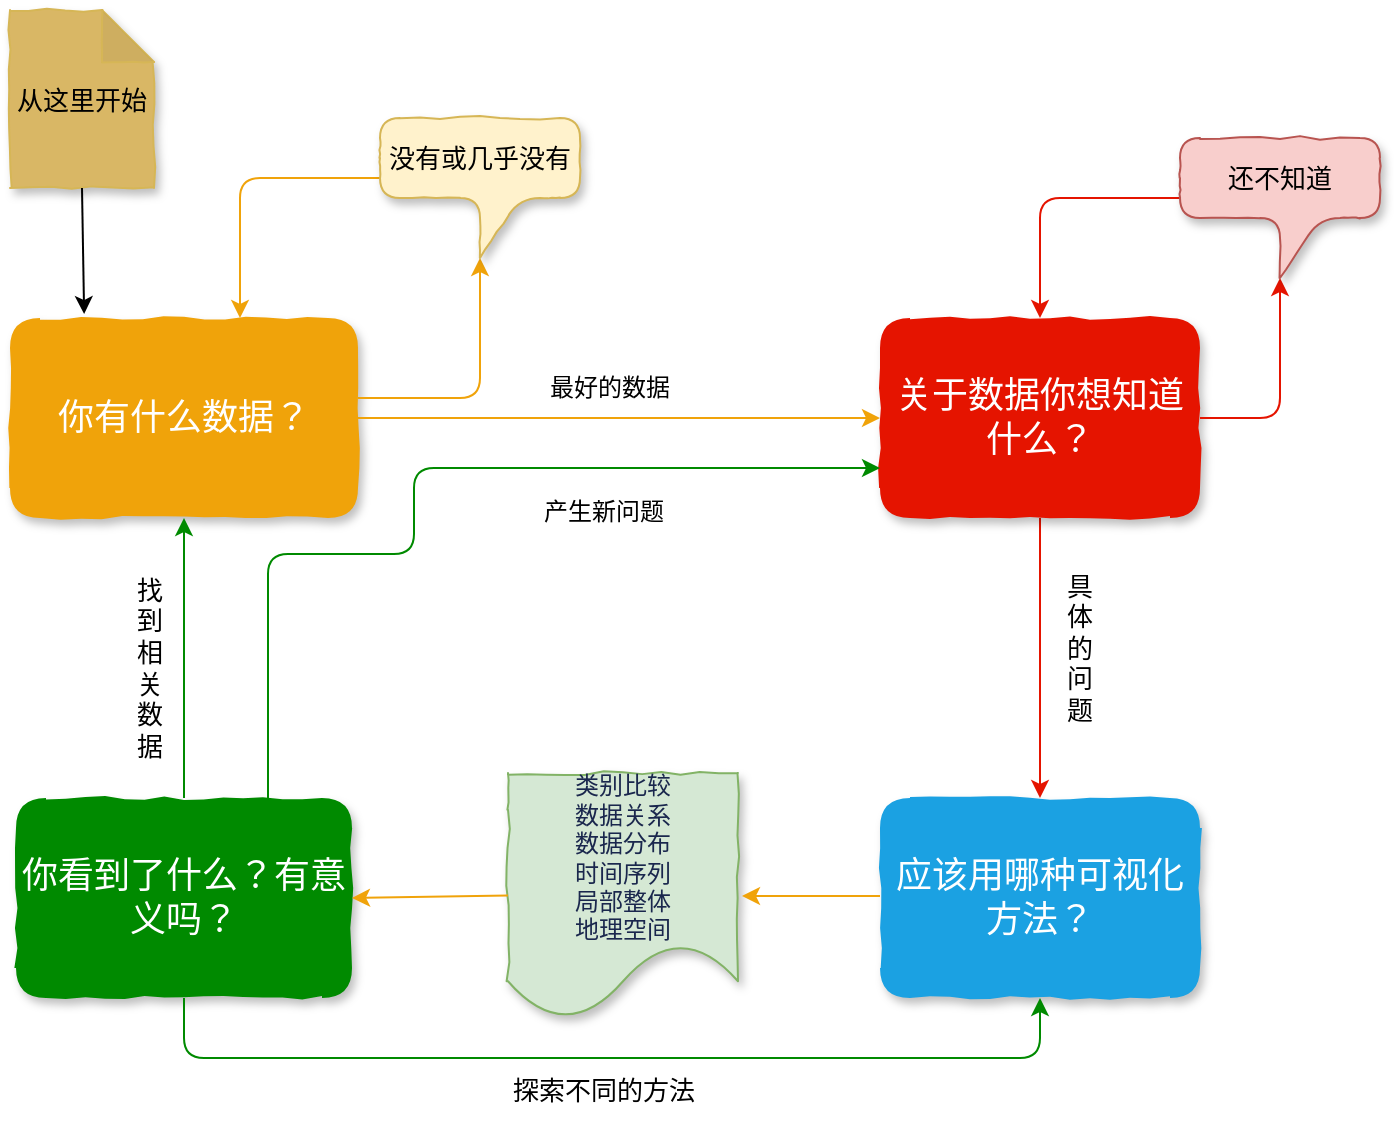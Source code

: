 <mxfile version="13.0.3" type="device"><diagram id="C5RBs43oDa-KdzZeNtuy" name="Page-1"><mxGraphModel dx="1106" dy="931" grid="0" gridSize="10" guides="1" tooltips="1" connect="1" arrows="1" fold="1" page="1" pageScale="1" pageWidth="1169" pageHeight="827" math="0" shadow="0"><root><mxCell id="WIyWlLk6GJQsqaUBKTNV-0"/><mxCell id="WIyWlLk6GJQsqaUBKTNV-1" parent="WIyWlLk6GJQsqaUBKTNV-0"/><mxCell id="WIyWlLk6GJQsqaUBKTNV-3" value="&lt;font color=&quot;#ffffff&quot; style=&quot;font-size: 18px&quot;&gt;你有什么数据？&lt;/font&gt;" style="rounded=1;whiteSpace=wrap;html=1;fontSize=12;glass=0;strokeWidth=1;shadow=1;comic=1;fillColor=#f0a30a;strokeColor=none;fontColor=#ffffff;" parent="WIyWlLk6GJQsqaUBKTNV-1" vertex="1"><mxGeometry x="125" y="310" width="174" height="100" as="geometry"/></mxCell><mxCell id="A_qm_WyWDqRr-usjGoO0-11" value="" style="edgeStyle=orthogonalEdgeStyle;rounded=0;orthogonalLoop=1;jettySize=auto;html=1;strokeColor=#E51400;" parent="WIyWlLk6GJQsqaUBKTNV-1" source="A_qm_WyWDqRr-usjGoO0-3" target="A_qm_WyWDqRr-usjGoO0-10" edge="1"><mxGeometry relative="1" as="geometry"/></mxCell><mxCell id="A_qm_WyWDqRr-usjGoO0-3" value="&lt;font color=&quot;#ffffff&quot; style=&quot;font-size: 18px&quot;&gt;关于数据你想知道什么？&lt;/font&gt;" style="rounded=1;whiteSpace=wrap;html=1;fontSize=12;glass=0;strokeWidth=1;shadow=1;comic=1;fillColor=#e51400;strokeColor=none;fontColor=#ffffff;" parent="WIyWlLk6GJQsqaUBKTNV-1" vertex="1"><mxGeometry x="560" y="310" width="160" height="100" as="geometry"/></mxCell><mxCell id="A_qm_WyWDqRr-usjGoO0-10" value="&lt;font color=&quot;#ffffff&quot; style=&quot;font-size: 18px&quot;&gt;应该用哪种可视化方法？&lt;/font&gt;" style="rounded=1;whiteSpace=wrap;html=1;fontSize=12;glass=0;strokeWidth=1;shadow=1;comic=1;fillColor=#1ba1e2;strokeColor=none;fontColor=#ffffff;" parent="WIyWlLk6GJQsqaUBKTNV-1" vertex="1"><mxGeometry x="560" y="550" width="160" height="100" as="geometry"/></mxCell><mxCell id="A_qm_WyWDqRr-usjGoO0-4" value="&lt;font color=&quot;#ffffff&quot; style=&quot;font-size: 18px&quot;&gt;你看到了什么？有意义吗？&lt;/font&gt;" style="rounded=1;whiteSpace=wrap;html=1;fontSize=12;glass=0;strokeWidth=1;shadow=1;comic=1;fillColor=#008a00;strokeColor=none;fontColor=#ffffff;" parent="WIyWlLk6GJQsqaUBKTNV-1" vertex="1"><mxGeometry x="128" y="550" width="168" height="100" as="geometry"/></mxCell><mxCell id="A_qm_WyWDqRr-usjGoO0-6" value="" style="endArrow=classic;html=1;entryX=0;entryY=0.5;entryDx=0;entryDy=0;exitX=1;exitY=0.5;exitDx=0;exitDy=0;strokeColor=#F0A30A;" parent="WIyWlLk6GJQsqaUBKTNV-1" source="WIyWlLk6GJQsqaUBKTNV-3" target="A_qm_WyWDqRr-usjGoO0-3" edge="1"><mxGeometry width="50" height="50" relative="1" as="geometry"><mxPoint x="350" y="730" as="sourcePoint"/><mxPoint x="400" y="680" as="targetPoint"/></mxGeometry></mxCell><mxCell id="A_qm_WyWDqRr-usjGoO0-7" value="" style="endArrow=classic;html=1;entryX=0.5;entryY=1;entryDx=0;entryDy=0;exitX=0.5;exitY=0;exitDx=0;exitDy=0;strokeColor=#008A00;" parent="WIyWlLk6GJQsqaUBKTNV-1" source="A_qm_WyWDqRr-usjGoO0-4" target="WIyWlLk6GJQsqaUBKTNV-3" edge="1"><mxGeometry width="50" height="50" relative="1" as="geometry"><mxPoint x="310" y="730" as="sourcePoint"/><mxPoint x="360" y="680" as="targetPoint"/></mxGeometry></mxCell><mxCell id="A_qm_WyWDqRr-usjGoO0-12" value="" style="endArrow=classic;html=1;exitX=0.5;exitY=1;exitDx=0;exitDy=0;entryX=0.5;entryY=1;entryDx=0;entryDy=0;strokeColor=#008A00;" parent="WIyWlLk6GJQsqaUBKTNV-1" source="A_qm_WyWDqRr-usjGoO0-4" target="A_qm_WyWDqRr-usjGoO0-10" edge="1"><mxGeometry width="50" height="50" relative="1" as="geometry"><mxPoint x="410" y="460" as="sourcePoint"/><mxPoint x="460" y="410" as="targetPoint"/><Array as="points"><mxPoint x="212" y="680"/><mxPoint x="460" y="680"/><mxPoint x="640" y="680"/></Array></mxGeometry></mxCell><mxCell id="A_qm_WyWDqRr-usjGoO0-15" value="" style="endArrow=classic;html=1;exitX=1;exitY=0.4;exitDx=0;exitDy=0;entryX=0.5;entryY=1;entryDx=0;entryDy=0;entryPerimeter=0;strokeColor=#F0A30A;exitPerimeter=0;" parent="WIyWlLk6GJQsqaUBKTNV-1" target="A_qm_WyWDqRr-usjGoO0-19" edge="1" source="WIyWlLk6GJQsqaUBKTNV-3"><mxGeometry width="50" height="50" relative="1" as="geometry"><mxPoint x="320" y="350" as="sourcePoint"/><mxPoint x="360" y="240" as="targetPoint"/><Array as="points"><mxPoint x="360" y="350"/><mxPoint x="360" y="300"/></Array></mxGeometry></mxCell><mxCell id="A_qm_WyWDqRr-usjGoO0-16" value="" style="endArrow=classic;html=1;entryX=0.5;entryY=0;entryDx=0;entryDy=0;strokeColor=#F0A30A;" parent="WIyWlLk6GJQsqaUBKTNV-1" edge="1"><mxGeometry width="50" height="50" relative="1" as="geometry"><mxPoint x="320" y="240" as="sourcePoint"/><mxPoint x="240" y="310" as="targetPoint"/><Array as="points"><mxPoint x="240" y="240"/></Array></mxGeometry></mxCell><mxCell id="A_qm_WyWDqRr-usjGoO0-18" value="&lt;font style=&quot;font-size: 13px&quot;&gt;从这里开始&lt;/font&gt;" style="shape=note;whiteSpace=wrap;html=1;backgroundOutline=1;darkOpacity=0.05;rounded=1;shadow=1;comic=1;size=26;fillColor=#D9B765;strokeColor=#d6b656;" parent="WIyWlLk6GJQsqaUBKTNV-1" vertex="1"><mxGeometry x="125" y="156" width="72" height="89" as="geometry"/></mxCell><mxCell id="A_qm_WyWDqRr-usjGoO0-19" value="&lt;font style=&quot;font-size: 13px&quot;&gt;没有或几乎没有&lt;/font&gt;" style="shape=callout;whiteSpace=wrap;html=1;perimeter=calloutPerimeter;rounded=1;shadow=1;comic=1;fillColor=#fff2cc;strokeColor=#d6b656;" parent="WIyWlLk6GJQsqaUBKTNV-1" vertex="1"><mxGeometry x="310" y="210" width="100" height="70" as="geometry"/></mxCell><mxCell id="A_qm_WyWDqRr-usjGoO0-23" value="最好的数据" style="text;html=1;strokeColor=none;fillColor=none;align=center;verticalAlign=middle;whiteSpace=wrap;rounded=0;shadow=1;comic=1;" parent="WIyWlLk6GJQsqaUBKTNV-1" vertex="1"><mxGeometry x="385" y="335" width="80" height="20" as="geometry"/></mxCell><mxCell id="A_qm_WyWDqRr-usjGoO0-26" value="&lt;font style=&quot;font-size: 13px&quot;&gt;探索不同的方法&lt;/font&gt;" style="text;html=1;strokeColor=none;fillColor=none;align=center;verticalAlign=middle;whiteSpace=wrap;rounded=0;shadow=1;comic=1;" parent="WIyWlLk6GJQsqaUBKTNV-1" vertex="1"><mxGeometry x="372" y="686" width="100" height="20" as="geometry"/></mxCell><mxCell id="A_qm_WyWDqRr-usjGoO0-28" value="&lt;font style=&quot;font-size: 13px&quot;&gt;找到相关数据&lt;/font&gt;" style="text;html=1;strokeColor=none;fillColor=none;align=center;verticalAlign=middle;whiteSpace=wrap;rounded=0;shadow=1;comic=1;" parent="WIyWlLk6GJQsqaUBKTNV-1" vertex="1"><mxGeometry x="185" y="430" width="20" height="110" as="geometry"/></mxCell><mxCell id="A_qm_WyWDqRr-usjGoO0-32" value="&lt;font style=&quot;font-size: 13px&quot;&gt;具体的问题&lt;/font&gt;" style="text;html=1;strokeColor=none;fillColor=none;align=center;verticalAlign=middle;whiteSpace=wrap;rounded=0;shadow=1;comic=1;" parent="WIyWlLk6GJQsqaUBKTNV-1" vertex="1"><mxGeometry x="650" y="410" width="20" height="130" as="geometry"/></mxCell><mxCell id="A_qm_WyWDqRr-usjGoO0-33" value="&lt;font color=&quot;#1a274d&quot;&gt;类别比较&lt;br&gt;数据关系&lt;br&gt;数据分布&lt;br&gt;时间序列&lt;br&gt;局部整体&lt;br&gt;地理空间&lt;br&gt;&lt;/font&gt;" style="shape=document;whiteSpace=wrap;html=1;boundedLbl=1;rounded=1;shadow=1;comic=1;fillColor=#d5e8d4;strokeColor=#82b366;" parent="WIyWlLk6GJQsqaUBKTNV-1" vertex="1"><mxGeometry x="374" y="537.5" width="115" height="122.5" as="geometry"/></mxCell><mxCell id="A_qm_WyWDqRr-usjGoO0-41" value="" style="endArrow=classic;html=1;exitX=1;exitY=0.5;exitDx=0;exitDy=0;entryX=0.5;entryY=1;entryDx=0;entryDy=0;entryPerimeter=0;strokeColor=#E51400;" parent="WIyWlLk6GJQsqaUBKTNV-1" target="A_qm_WyWDqRr-usjGoO0-43" edge="1"><mxGeometry width="50" height="50" relative="1" as="geometry"><mxPoint x="720" y="360" as="sourcePoint"/><mxPoint x="760" y="250" as="targetPoint"/><Array as="points"><mxPoint x="760" y="360"/><mxPoint x="760" y="310"/></Array></mxGeometry></mxCell><mxCell id="A_qm_WyWDqRr-usjGoO0-42" value="" style="endArrow=classic;html=1;strokeColor=#E51400;" parent="WIyWlLk6GJQsqaUBKTNV-1" edge="1"><mxGeometry width="50" height="50" relative="1" as="geometry"><mxPoint x="720" y="250" as="sourcePoint"/><mxPoint x="640" y="310" as="targetPoint"/><Array as="points"><mxPoint x="640" y="250"/></Array></mxGeometry></mxCell><mxCell id="A_qm_WyWDqRr-usjGoO0-43" value="&lt;font style=&quot;font-size: 13px&quot;&gt;还不知道&lt;/font&gt;" style="shape=callout;whiteSpace=wrap;html=1;perimeter=calloutPerimeter;rounded=1;shadow=1;comic=1;fillColor=#f8cecc;strokeColor=#b85450;" parent="WIyWlLk6GJQsqaUBKTNV-1" vertex="1"><mxGeometry x="710" y="220" width="100" height="70" as="geometry"/></mxCell><mxCell id="ywRQ-US74LQkL-zjTNNi-1" value="" style="endArrow=classic;html=1;strokeColor=#008A00;exitX=0.75;exitY=0;exitDx=0;exitDy=0;entryX=0;entryY=0.75;entryDx=0;entryDy=0;" edge="1" parent="WIyWlLk6GJQsqaUBKTNV-1" source="A_qm_WyWDqRr-usjGoO0-4" target="A_qm_WyWDqRr-usjGoO0-3"><mxGeometry width="50" height="50" relative="1" as="geometry"><mxPoint x="387" y="500" as="sourcePoint"/><mxPoint x="437" y="450" as="targetPoint"/><Array as="points"><mxPoint x="254" y="428"/><mxPoint x="327" y="428"/><mxPoint x="327" y="385"/></Array></mxGeometry></mxCell><mxCell id="ywRQ-US74LQkL-zjTNNi-2" value="" style="endArrow=classic;html=1;strokeColor=#F0A30A;exitX=0;exitY=0.5;exitDx=0;exitDy=0;entryX=1;entryY=0.5;entryDx=0;entryDy=0;" edge="1" parent="WIyWlLk6GJQsqaUBKTNV-1" source="A_qm_WyWDqRr-usjGoO0-33" target="A_qm_WyWDqRr-usjGoO0-4"><mxGeometry width="50" height="50" relative="1" as="geometry"><mxPoint x="387" y="500" as="sourcePoint"/><mxPoint x="437" y="450" as="targetPoint"/></mxGeometry></mxCell><mxCell id="ywRQ-US74LQkL-zjTNNi-3" value="" style="endArrow=classic;html=1;strokeColor=#F0A30A;" edge="1" parent="WIyWlLk6GJQsqaUBKTNV-1"><mxGeometry width="50" height="50" relative="1" as="geometry"><mxPoint x="560" y="599" as="sourcePoint"/><mxPoint x="491" y="599" as="targetPoint"/></mxGeometry></mxCell><mxCell id="ywRQ-US74LQkL-zjTNNi-4" value="" style="endArrow=classic;html=1;strokeColor=#000000;exitX=0.5;exitY=1;exitDx=0;exitDy=0;exitPerimeter=0;entryX=0.213;entryY=-0.02;entryDx=0;entryDy=0;entryPerimeter=0;" edge="1" parent="WIyWlLk6GJQsqaUBKTNV-1" source="A_qm_WyWDqRr-usjGoO0-18" target="WIyWlLk6GJQsqaUBKTNV-3"><mxGeometry width="50" height="50" relative="1" as="geometry"><mxPoint x="365" y="496" as="sourcePoint"/><mxPoint x="415" y="446" as="targetPoint"/></mxGeometry></mxCell><mxCell id="ywRQ-US74LQkL-zjTNNi-5" value="产生新问题" style="text;html=1;strokeColor=none;fillColor=none;align=center;verticalAlign=middle;whiteSpace=wrap;rounded=0;shadow=1;comic=1;" vertex="1" parent="WIyWlLk6GJQsqaUBKTNV-1"><mxGeometry x="382" y="397" width="80" height="20" as="geometry"/></mxCell></root></mxGraphModel></diagram></mxfile>